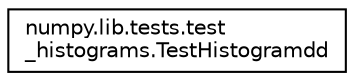 digraph "Graphical Class Hierarchy"
{
 // LATEX_PDF_SIZE
  edge [fontname="Helvetica",fontsize="10",labelfontname="Helvetica",labelfontsize="10"];
  node [fontname="Helvetica",fontsize="10",shape=record];
  rankdir="LR";
  Node0 [label="numpy.lib.tests.test\l_histograms.TestHistogramdd",height=0.2,width=0.4,color="black", fillcolor="white", style="filled",URL="$classnumpy_1_1lib_1_1tests_1_1test__histograms_1_1TestHistogramdd.html",tooltip=" "];
}

